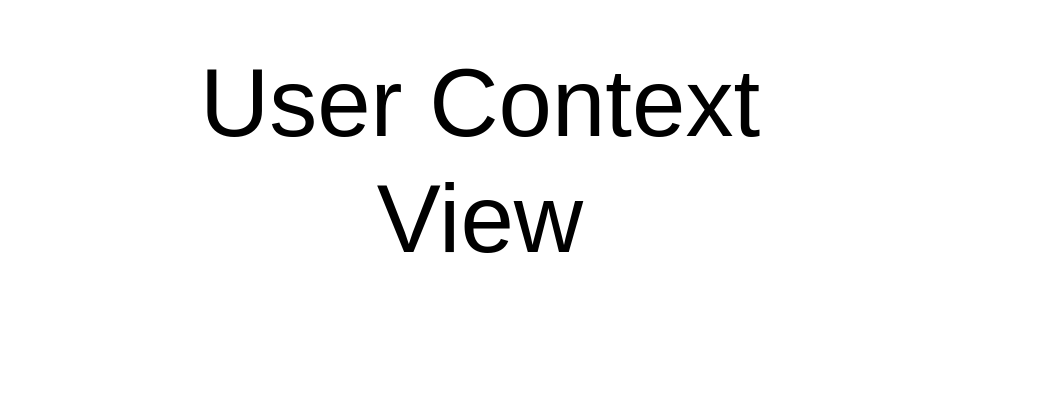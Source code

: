 <mxfile compressed="false" version="17.5.0" type="google">
  <diagram name="USE CONTEXT VIEW" id="IFu4xEDSiX5P6UwWAlE5">
    <mxGraphModel grid="1" page="1" gridSize="10" guides="1" tooltips="1" connect="1" arrows="1" fold="1" pageScale="1" pageWidth="827" pageHeight="1169" math="0" shadow="0">
      <root>
        <mxCell id="Cdy-p-Zo7zmV3qyiRleD-0" />
        <mxCell id="Cdy-p-Zo7zmV3qyiRleD-1" value="About" style="" parent="Cdy-p-Zo7zmV3qyiRleD-0" />
        <UserObject label="" tooltip="The System Context View describes the System in Context to one or more of various other aspects, including:&#xa;&#xa;&#xa;&#xa;- Business Strategies&#xa;&#xa;- Schedules&#xa;&#xa;- Budgets (where appropriate)&#xa;&#xa;- Stakeholders&#xa;&#xa;- Business User Roles&#xa;&#xa;- Systems to Integrate with&#xa;&#xa;- Constraints (Agreements, Principles, Technical)&#xa;&#xa;- Issues and Risks&#xa;&#xa;- Options and Decisions&#xa;&#xa;- etc." id="Cdy-p-Zo7zmV3qyiRleD-2">
          <mxCell style="shape=image;html=1;verticalAlign=top;verticalLabelPosition=bottom;labelBackgroundColor=#ffffff;imageAspect=0;aspect=fixed;image=https://cdn1.iconfinder.com/data/icons/hawcons/32/699014-icon-28-information-128.png;shadow=0;dashed=0;fontFamily=Helvetica;fontSize=12;fontColor=#000000;align=center;strokeColor=#000000;fillColor=#505050;dashPattern=1 1;" vertex="1" parent="Cdy-p-Zo7zmV3qyiRleD-1">
            <mxGeometry x="660" y="460" width="20" height="20" as="geometry" />
          </mxCell>
        </UserObject>
        <mxCell id="Cdy-p-Zo7zmV3qyiRleD-3" value="Title" style="" parent="Cdy-p-Zo7zmV3qyiRleD-0" />
        <mxCell id="Cdy-p-Zo7zmV3qyiRleD-4" value="User Context&lt;br&gt;View" style="text;html=1;strokeColor=none;fillColor=none;align=center;verticalAlign=middle;whiteSpace=wrap;rounded=0;fontSize=48;opacity=30;" vertex="1" parent="Cdy-p-Zo7zmV3qyiRleD-3">
          <mxGeometry x="160" y="280" width="480" height="160" as="geometry" />
        </mxCell>
      </root>
    </mxGraphModel>
  </diagram>
</mxfile>
